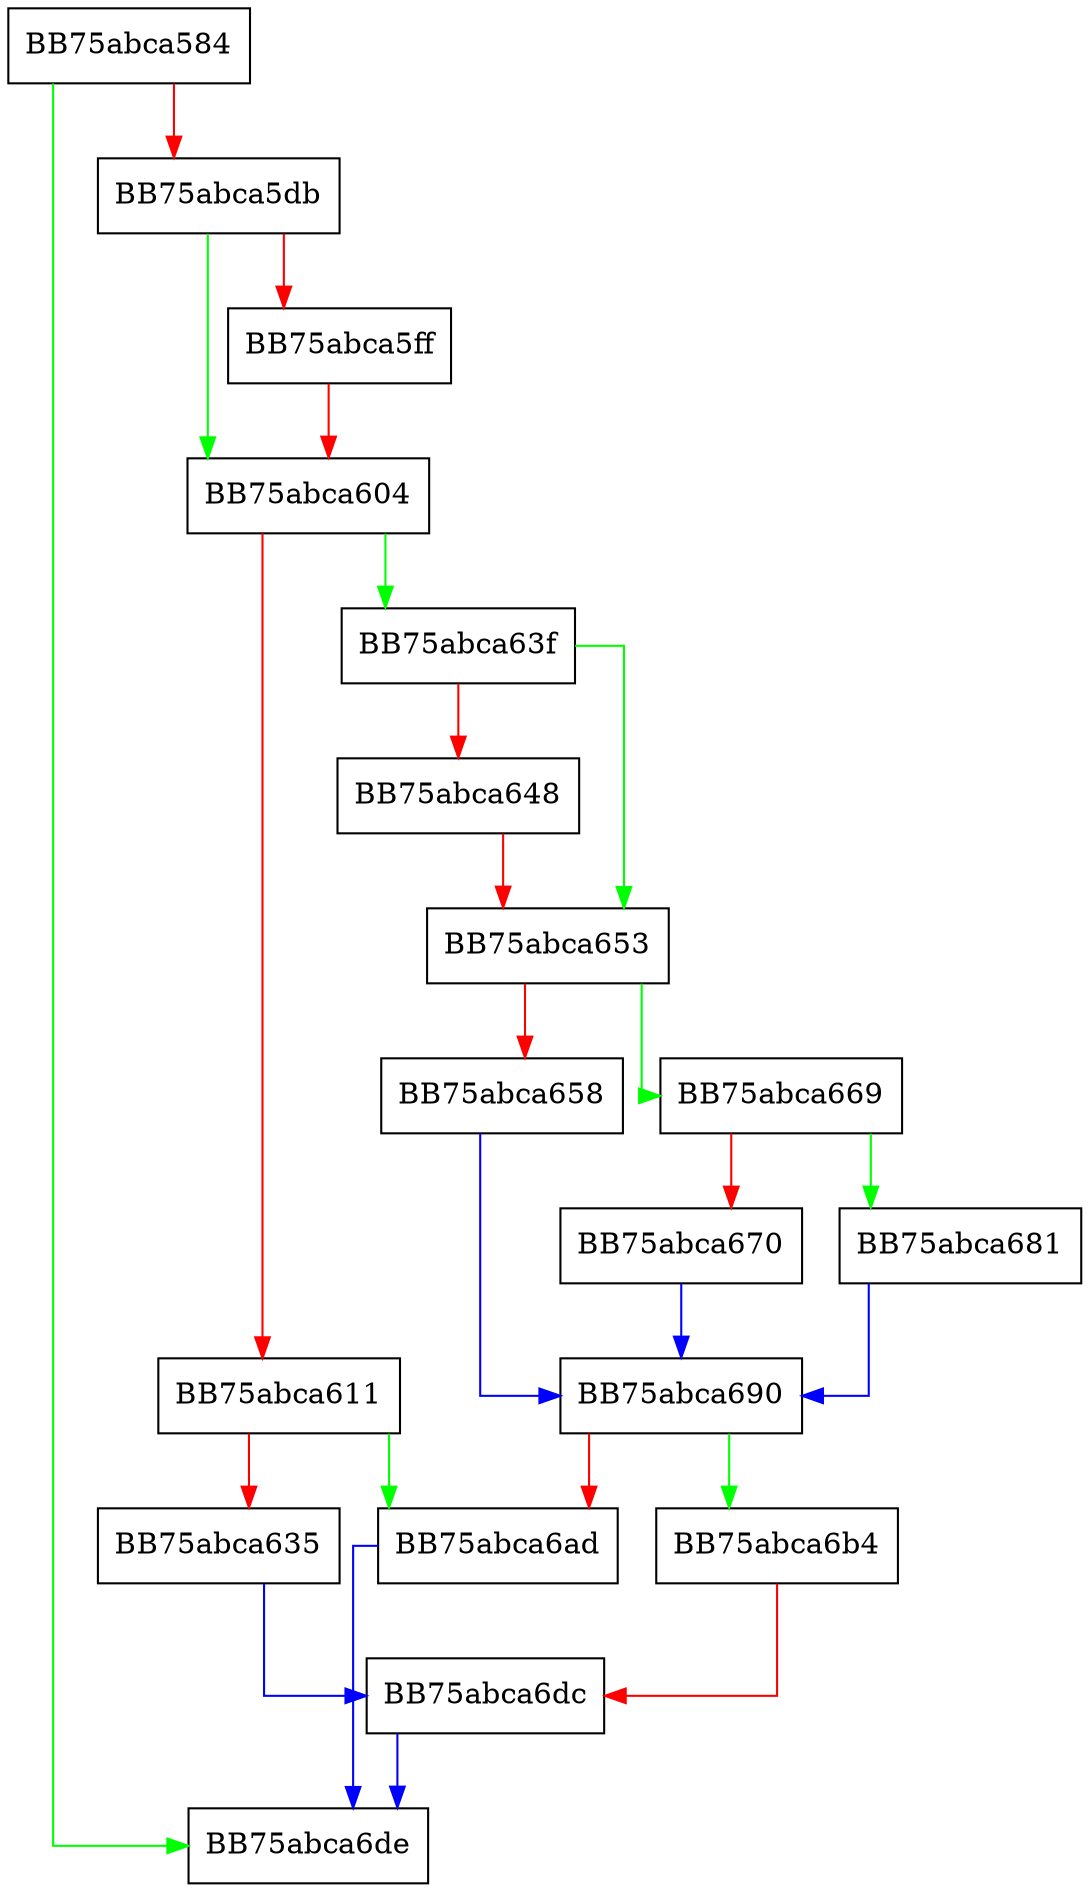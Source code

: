 digraph load_IL_patterns {
  node [shape="box"];
  graph [splines=ortho];
  BB75abca584 -> BB75abca6de [color="green"];
  BB75abca584 -> BB75abca5db [color="red"];
  BB75abca5db -> BB75abca604 [color="green"];
  BB75abca5db -> BB75abca5ff [color="red"];
  BB75abca5ff -> BB75abca604 [color="red"];
  BB75abca604 -> BB75abca63f [color="green"];
  BB75abca604 -> BB75abca611 [color="red"];
  BB75abca611 -> BB75abca6ad [color="green"];
  BB75abca611 -> BB75abca635 [color="red"];
  BB75abca635 -> BB75abca6dc [color="blue"];
  BB75abca63f -> BB75abca653 [color="green"];
  BB75abca63f -> BB75abca648 [color="red"];
  BB75abca648 -> BB75abca653 [color="red"];
  BB75abca653 -> BB75abca669 [color="green"];
  BB75abca653 -> BB75abca658 [color="red"];
  BB75abca658 -> BB75abca690 [color="blue"];
  BB75abca669 -> BB75abca681 [color="green"];
  BB75abca669 -> BB75abca670 [color="red"];
  BB75abca670 -> BB75abca690 [color="blue"];
  BB75abca681 -> BB75abca690 [color="blue"];
  BB75abca690 -> BB75abca6b4 [color="green"];
  BB75abca690 -> BB75abca6ad [color="red"];
  BB75abca6ad -> BB75abca6de [color="blue"];
  BB75abca6b4 -> BB75abca6dc [color="red"];
  BB75abca6dc -> BB75abca6de [color="blue"];
}